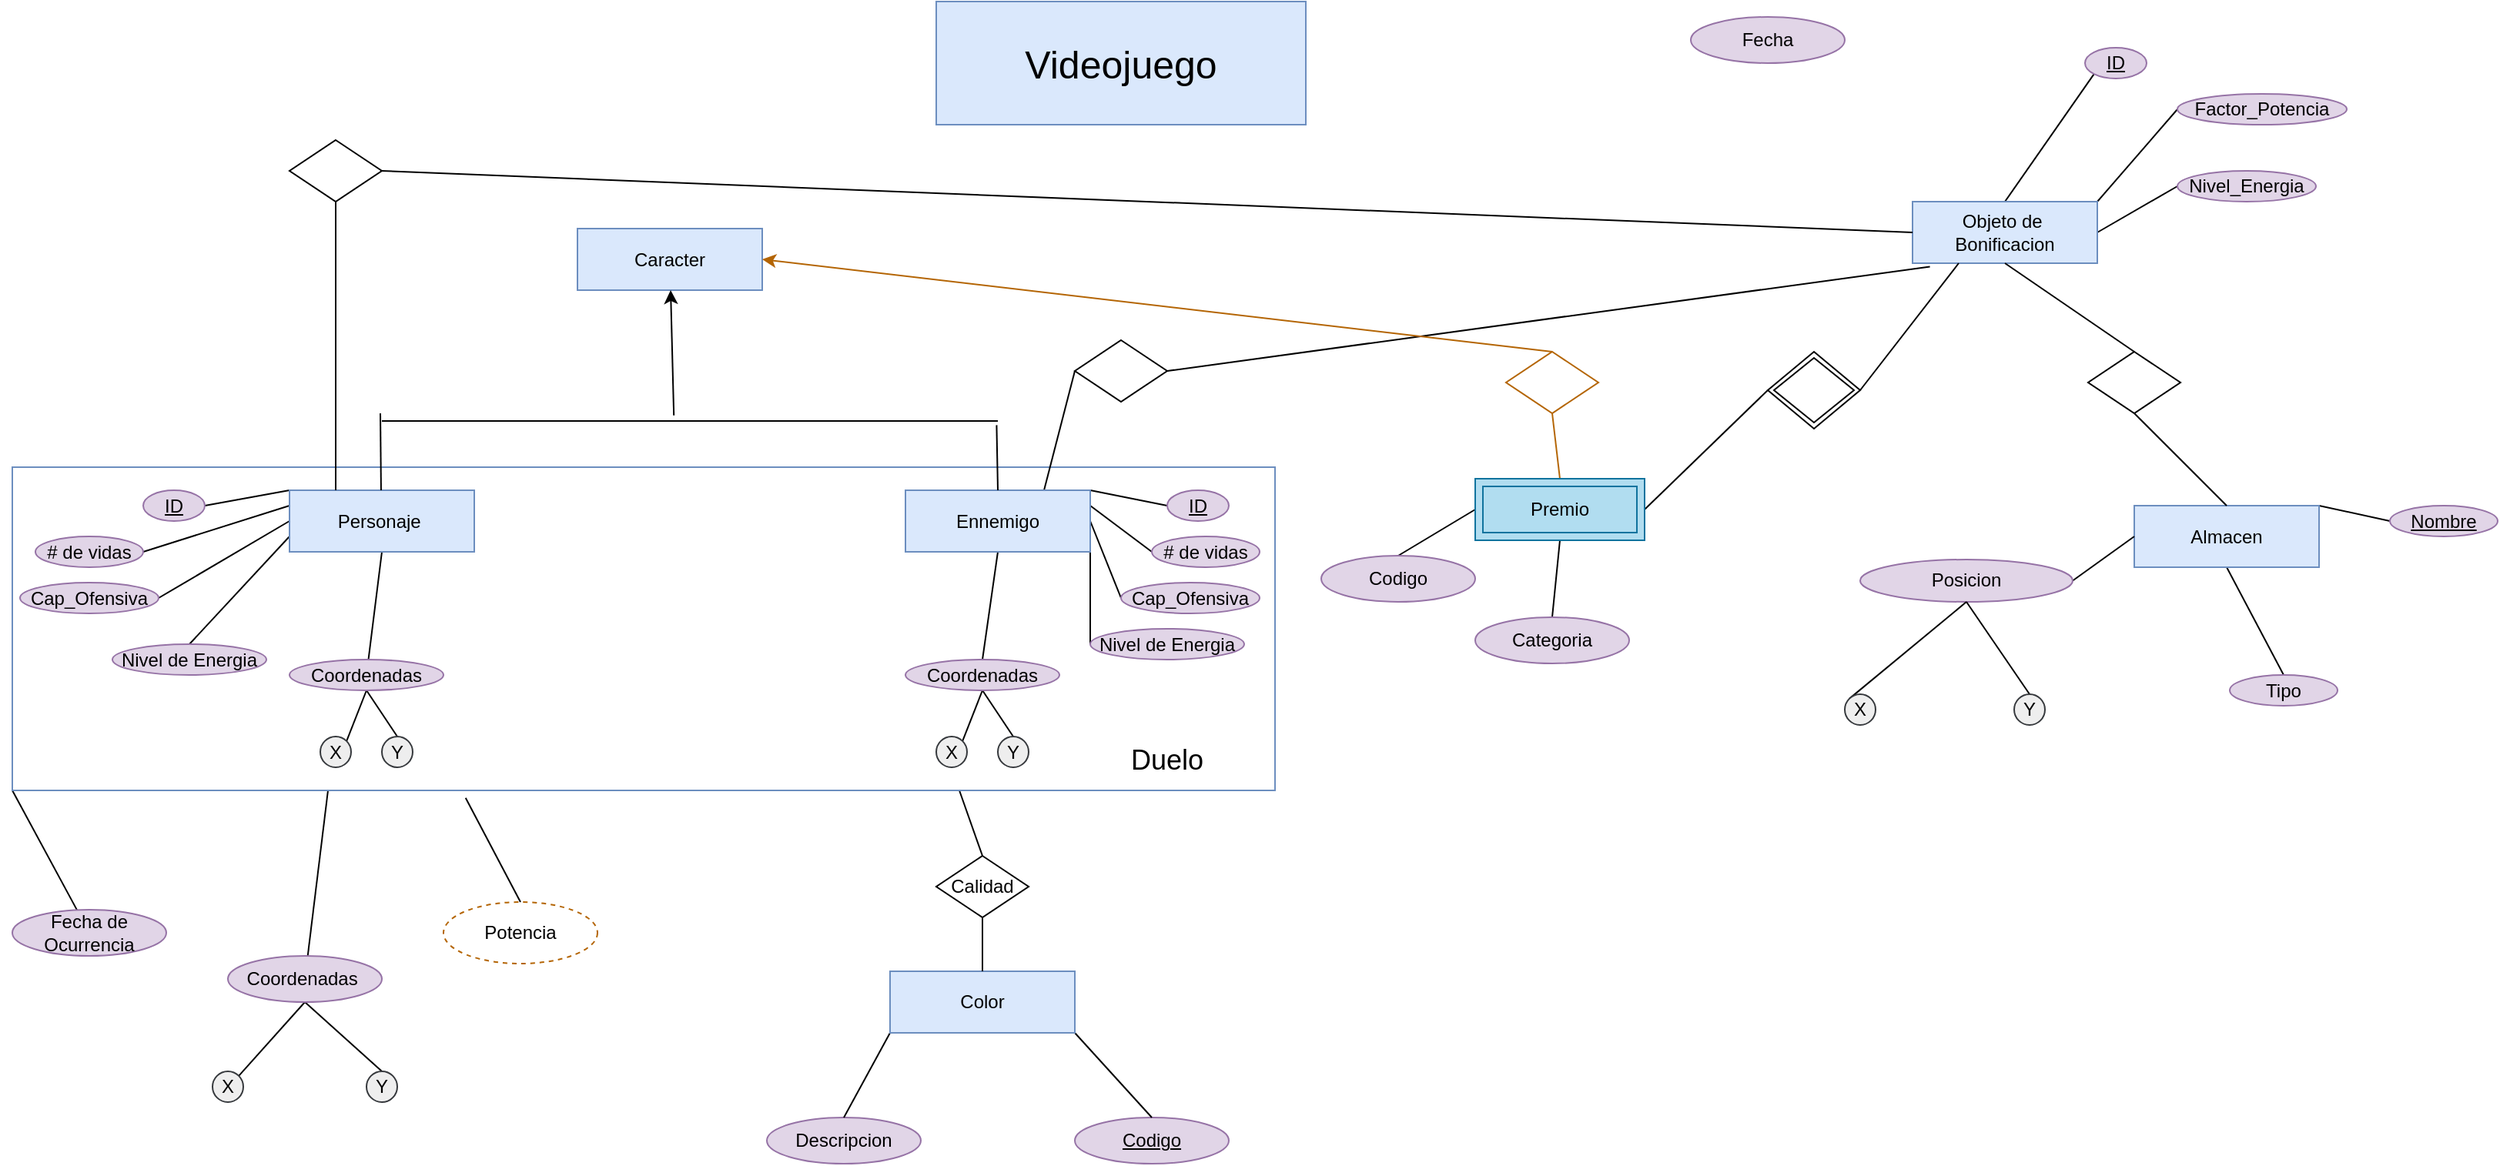 <mxfile version="22.0.4" type="github">
  <diagram name="Página-1" id="cU2PM1eZnQzpYozo2eQO">
    <mxGraphModel dx="1800" dy="700" grid="1" gridSize="10" guides="1" tooltips="1" connect="1" arrows="1" fold="1" page="1" pageScale="1" pageWidth="827" pageHeight="1169" math="0" shadow="0">
      <root>
        <mxCell id="0" />
        <mxCell id="1" parent="0" />
        <mxCell id="WWW5GYvGID_YNc6uDBtJ-123" style="edgeStyle=none;rounded=0;orthogonalLoop=1;jettySize=auto;html=1;exitX=0.25;exitY=1;exitDx=0;exitDy=0;strokeColor=default;endArrow=none;endFill=0;" edge="1" parent="1" source="WWW5GYvGID_YNc6uDBtJ-65" target="WWW5GYvGID_YNc6uDBtJ-73">
          <mxGeometry relative="1" as="geometry" />
        </mxCell>
        <mxCell id="WWW5GYvGID_YNc6uDBtJ-124" style="edgeStyle=none;rounded=0;orthogonalLoop=1;jettySize=auto;html=1;exitX=0;exitY=1;exitDx=0;exitDy=0;endArrow=none;endFill=0;" edge="1" parent="1" source="WWW5GYvGID_YNc6uDBtJ-65" target="WWW5GYvGID_YNc6uDBtJ-74">
          <mxGeometry relative="1" as="geometry" />
        </mxCell>
        <mxCell id="WWW5GYvGID_YNc6uDBtJ-153" style="edgeStyle=none;rounded=0;orthogonalLoop=1;jettySize=auto;html=1;exitX=0.75;exitY=1;exitDx=0;exitDy=0;entryX=0.5;entryY=0;entryDx=0;entryDy=0;endArrow=none;endFill=0;" edge="1" parent="1" source="WWW5GYvGID_YNc6uDBtJ-65" target="WWW5GYvGID_YNc6uDBtJ-126">
          <mxGeometry relative="1" as="geometry" />
        </mxCell>
        <mxCell id="WWW5GYvGID_YNc6uDBtJ-65" value="" style="rounded=0;whiteSpace=wrap;html=1;fillColor=none;strokeColor=#6c8ebf;" vertex="1" parent="1">
          <mxGeometry x="-820" y="332.5" width="820" height="210" as="geometry" />
        </mxCell>
        <mxCell id="WWW5GYvGID_YNc6uDBtJ-1" value="&lt;font style=&quot;font-size: 25px;&quot;&gt;Videojuego&lt;/font&gt;" style="rounded=0;whiteSpace=wrap;html=1;fillColor=#dae8fc;strokeColor=#6c8ebf;" vertex="1" parent="1">
          <mxGeometry x="-220" y="30" width="240" height="80" as="geometry" />
        </mxCell>
        <mxCell id="WWW5GYvGID_YNc6uDBtJ-18" value="Caracter" style="rounded=0;whiteSpace=wrap;html=1;fillColor=#dae8fc;strokeColor=#6c8ebf;" vertex="1" parent="1">
          <mxGeometry x="-453" y="177.5" width="120" height="40" as="geometry" />
        </mxCell>
        <mxCell id="WWW5GYvGID_YNc6uDBtJ-137" style="edgeStyle=none;rounded=0;orthogonalLoop=1;jettySize=auto;html=1;exitX=0.5;exitY=0;exitDx=0;exitDy=0;entryX=0;entryY=1;entryDx=0;entryDy=0;endArrow=none;endFill=0;" edge="1" parent="1" source="WWW5GYvGID_YNc6uDBtJ-20" target="WWW5GYvGID_YNc6uDBtJ-44">
          <mxGeometry relative="1" as="geometry" />
        </mxCell>
        <mxCell id="WWW5GYvGID_YNc6uDBtJ-138" style="edgeStyle=none;rounded=0;orthogonalLoop=1;jettySize=auto;html=1;exitX=1;exitY=0;exitDx=0;exitDy=0;entryX=0;entryY=0.5;entryDx=0;entryDy=0;endArrow=none;endFill=0;" edge="1" parent="1" source="WWW5GYvGID_YNc6uDBtJ-20" target="WWW5GYvGID_YNc6uDBtJ-46">
          <mxGeometry relative="1" as="geometry" />
        </mxCell>
        <mxCell id="WWW5GYvGID_YNc6uDBtJ-139" style="edgeStyle=none;rounded=0;orthogonalLoop=1;jettySize=auto;html=1;exitX=1;exitY=0.5;exitDx=0;exitDy=0;entryX=0;entryY=0.5;entryDx=0;entryDy=0;endArrow=none;endFill=0;" edge="1" parent="1" source="WWW5GYvGID_YNc6uDBtJ-20" target="WWW5GYvGID_YNc6uDBtJ-45">
          <mxGeometry relative="1" as="geometry" />
        </mxCell>
        <mxCell id="WWW5GYvGID_YNc6uDBtJ-20" value="Objeto de&amp;nbsp; Bonificacion" style="rounded=0;whiteSpace=wrap;html=1;fillColor=#dae8fc;strokeColor=#6c8ebf;" vertex="1" parent="1">
          <mxGeometry x="414" y="160" width="120" height="40" as="geometry" />
        </mxCell>
        <mxCell id="WWW5GYvGID_YNc6uDBtJ-114" style="edgeStyle=none;rounded=0;orthogonalLoop=1;jettySize=auto;html=1;exitX=1;exitY=0;exitDx=0;exitDy=0;entryX=0;entryY=0.5;entryDx=0;entryDy=0;endArrow=none;endFill=0;" edge="1" parent="1" source="WWW5GYvGID_YNc6uDBtJ-21" target="WWW5GYvGID_YNc6uDBtJ-34">
          <mxGeometry relative="1" as="geometry" />
        </mxCell>
        <mxCell id="WWW5GYvGID_YNc6uDBtJ-115" style="edgeStyle=none;rounded=0;orthogonalLoop=1;jettySize=auto;html=1;exitX=1;exitY=0.25;exitDx=0;exitDy=0;entryX=0;entryY=0.5;entryDx=0;entryDy=0;endArrow=none;endFill=0;" edge="1" parent="1" source="WWW5GYvGID_YNc6uDBtJ-21" target="WWW5GYvGID_YNc6uDBtJ-36">
          <mxGeometry relative="1" as="geometry" />
        </mxCell>
        <mxCell id="WWW5GYvGID_YNc6uDBtJ-116" style="edgeStyle=none;rounded=0;orthogonalLoop=1;jettySize=auto;html=1;exitX=1;exitY=0.5;exitDx=0;exitDy=0;entryX=0;entryY=0.5;entryDx=0;entryDy=0;endArrow=none;endFill=0;" edge="1" parent="1" source="WWW5GYvGID_YNc6uDBtJ-21" target="WWW5GYvGID_YNc6uDBtJ-37">
          <mxGeometry relative="1" as="geometry" />
        </mxCell>
        <mxCell id="WWW5GYvGID_YNc6uDBtJ-117" style="edgeStyle=none;rounded=0;orthogonalLoop=1;jettySize=auto;html=1;exitX=1;exitY=1;exitDx=0;exitDy=0;entryX=0;entryY=0.5;entryDx=0;entryDy=0;endArrow=none;endFill=0;" edge="1" parent="1" source="WWW5GYvGID_YNc6uDBtJ-21" target="WWW5GYvGID_YNc6uDBtJ-35">
          <mxGeometry relative="1" as="geometry" />
        </mxCell>
        <mxCell id="WWW5GYvGID_YNc6uDBtJ-118" style="edgeStyle=none;rounded=0;orthogonalLoop=1;jettySize=auto;html=1;exitX=0.5;exitY=1;exitDx=0;exitDy=0;entryX=0.5;entryY=0;entryDx=0;entryDy=0;endArrow=none;endFill=0;" edge="1" parent="1" source="WWW5GYvGID_YNc6uDBtJ-21" target="WWW5GYvGID_YNc6uDBtJ-38">
          <mxGeometry relative="1" as="geometry" />
        </mxCell>
        <mxCell id="WWW5GYvGID_YNc6uDBtJ-135" style="edgeStyle=none;rounded=0;orthogonalLoop=1;jettySize=auto;html=1;exitX=0.75;exitY=0;exitDx=0;exitDy=0;entryX=0;entryY=0.5;entryDx=0;entryDy=0;endArrow=none;endFill=0;" edge="1" parent="1" source="WWW5GYvGID_YNc6uDBtJ-21" target="WWW5GYvGID_YNc6uDBtJ-134">
          <mxGeometry relative="1" as="geometry" />
        </mxCell>
        <mxCell id="WWW5GYvGID_YNc6uDBtJ-21" value="Ennemigo" style="rounded=0;whiteSpace=wrap;html=1;fillColor=#dae8fc;strokeColor=#6c8ebf;" vertex="1" parent="1">
          <mxGeometry x="-240" y="347.5" width="120" height="40" as="geometry" />
        </mxCell>
        <mxCell id="WWW5GYvGID_YNc6uDBtJ-101" style="edgeStyle=none;rounded=0;orthogonalLoop=1;jettySize=auto;html=1;exitX=0;exitY=0;exitDx=0;exitDy=0;entryX=1;entryY=0.5;entryDx=0;entryDy=0;endArrow=none;endFill=0;" edge="1" parent="1" source="WWW5GYvGID_YNc6uDBtJ-22" target="WWW5GYvGID_YNc6uDBtJ-29">
          <mxGeometry relative="1" as="geometry" />
        </mxCell>
        <mxCell id="WWW5GYvGID_YNc6uDBtJ-102" style="edgeStyle=none;rounded=0;orthogonalLoop=1;jettySize=auto;html=1;exitX=0;exitY=0.25;exitDx=0;exitDy=0;entryX=1;entryY=0.5;entryDx=0;entryDy=0;endArrow=none;endFill=0;" edge="1" parent="1" source="WWW5GYvGID_YNc6uDBtJ-22" target="WWW5GYvGID_YNc6uDBtJ-31">
          <mxGeometry relative="1" as="geometry" />
        </mxCell>
        <mxCell id="WWW5GYvGID_YNc6uDBtJ-103" style="edgeStyle=none;rounded=0;orthogonalLoop=1;jettySize=auto;html=1;exitX=0;exitY=0.5;exitDx=0;exitDy=0;entryX=1;entryY=0.5;entryDx=0;entryDy=0;endArrow=none;endFill=0;" edge="1" parent="1" source="WWW5GYvGID_YNc6uDBtJ-22" target="WWW5GYvGID_YNc6uDBtJ-32">
          <mxGeometry relative="1" as="geometry" />
        </mxCell>
        <mxCell id="WWW5GYvGID_YNc6uDBtJ-104" style="edgeStyle=none;rounded=0;orthogonalLoop=1;jettySize=auto;html=1;exitX=0;exitY=0.75;exitDx=0;exitDy=0;entryX=0.5;entryY=0;entryDx=0;entryDy=0;endArrow=none;endFill=0;" edge="1" parent="1" source="WWW5GYvGID_YNc6uDBtJ-22" target="WWW5GYvGID_YNc6uDBtJ-30">
          <mxGeometry relative="1" as="geometry" />
        </mxCell>
        <mxCell id="WWW5GYvGID_YNc6uDBtJ-105" style="edgeStyle=none;rounded=0;orthogonalLoop=1;jettySize=auto;html=1;exitX=0.5;exitY=1;exitDx=0;exitDy=0;endArrow=none;endFill=0;" edge="1" parent="1" source="WWW5GYvGID_YNc6uDBtJ-22" target="WWW5GYvGID_YNc6uDBtJ-33">
          <mxGeometry relative="1" as="geometry" />
        </mxCell>
        <mxCell id="WWW5GYvGID_YNc6uDBtJ-22" value="Personaje&amp;nbsp;" style="rounded=0;whiteSpace=wrap;html=1;fillColor=#dae8fc;strokeColor=#6c8ebf;" vertex="1" parent="1">
          <mxGeometry x="-640" y="347.5" width="120" height="40" as="geometry" />
        </mxCell>
        <mxCell id="WWW5GYvGID_YNc6uDBtJ-29" value="&lt;u&gt;ID&lt;/u&gt;" style="ellipse;whiteSpace=wrap;html=1;fillColor=#e1d5e7;strokeColor=#9673a6;" vertex="1" parent="1">
          <mxGeometry x="-735" y="347.5" width="40" height="20" as="geometry" />
        </mxCell>
        <mxCell id="WWW5GYvGID_YNc6uDBtJ-30" value="Nivel de Energia" style="ellipse;whiteSpace=wrap;html=1;fillColor=#e1d5e7;strokeColor=#9673a6;" vertex="1" parent="1">
          <mxGeometry x="-755" y="447.5" width="100" height="20" as="geometry" />
        </mxCell>
        <mxCell id="WWW5GYvGID_YNc6uDBtJ-31" value="# de vidas" style="ellipse;whiteSpace=wrap;html=1;fillColor=#e1d5e7;strokeColor=#9673a6;" vertex="1" parent="1">
          <mxGeometry x="-805" y="377.5" width="70" height="20" as="geometry" />
        </mxCell>
        <mxCell id="WWW5GYvGID_YNc6uDBtJ-32" value="Cap_Ofensiva" style="ellipse;whiteSpace=wrap;html=1;fillColor=#e1d5e7;strokeColor=#9673a6;" vertex="1" parent="1">
          <mxGeometry x="-815" y="407.5" width="90" height="20" as="geometry" />
        </mxCell>
        <mxCell id="WWW5GYvGID_YNc6uDBtJ-109" style="edgeStyle=none;rounded=0;orthogonalLoop=1;jettySize=auto;html=1;exitX=0.5;exitY=1;exitDx=0;exitDy=0;entryX=1;entryY=0;entryDx=0;entryDy=0;endArrow=none;endFill=0;" edge="1" parent="1" source="WWW5GYvGID_YNc6uDBtJ-33" target="WWW5GYvGID_YNc6uDBtJ-39">
          <mxGeometry relative="1" as="geometry" />
        </mxCell>
        <mxCell id="WWW5GYvGID_YNc6uDBtJ-110" style="edgeStyle=none;rounded=0;orthogonalLoop=1;jettySize=auto;html=1;exitX=0.5;exitY=1;exitDx=0;exitDy=0;entryX=0.5;entryY=0;entryDx=0;entryDy=0;endArrow=none;endFill=0;" edge="1" parent="1" source="WWW5GYvGID_YNc6uDBtJ-33" target="WWW5GYvGID_YNc6uDBtJ-40">
          <mxGeometry relative="1" as="geometry" />
        </mxCell>
        <mxCell id="WWW5GYvGID_YNc6uDBtJ-33" value="Coordenadas" style="ellipse;whiteSpace=wrap;html=1;fillColor=#e1d5e7;strokeColor=#9673a6;" vertex="1" parent="1">
          <mxGeometry x="-640" y="457.5" width="100" height="20" as="geometry" />
        </mxCell>
        <mxCell id="WWW5GYvGID_YNc6uDBtJ-34" value="&lt;u&gt;ID&lt;/u&gt;" style="ellipse;whiteSpace=wrap;html=1;fillColor=#e1d5e7;strokeColor=#9673a6;" vertex="1" parent="1">
          <mxGeometry x="-70" y="347.5" width="40" height="20" as="geometry" />
        </mxCell>
        <mxCell id="WWW5GYvGID_YNc6uDBtJ-35" value="Nivel de Energia" style="ellipse;whiteSpace=wrap;html=1;fillColor=#e1d5e7;strokeColor=#9673a6;" vertex="1" parent="1">
          <mxGeometry x="-120" y="437.5" width="100" height="20" as="geometry" />
        </mxCell>
        <mxCell id="WWW5GYvGID_YNc6uDBtJ-36" value="# de vidas" style="ellipse;whiteSpace=wrap;html=1;fillColor=#e1d5e7;strokeColor=#9673a6;" vertex="1" parent="1">
          <mxGeometry x="-80" y="377.5" width="70" height="20" as="geometry" />
        </mxCell>
        <mxCell id="WWW5GYvGID_YNc6uDBtJ-37" value="Cap_Ofensiva" style="ellipse;whiteSpace=wrap;html=1;fillColor=#e1d5e7;strokeColor=#9673a6;" vertex="1" parent="1">
          <mxGeometry x="-100" y="407.5" width="90" height="20" as="geometry" />
        </mxCell>
        <mxCell id="WWW5GYvGID_YNc6uDBtJ-111" style="edgeStyle=none;rounded=0;orthogonalLoop=1;jettySize=auto;html=1;exitX=0.5;exitY=1;exitDx=0;exitDy=0;entryX=1;entryY=0;entryDx=0;entryDy=0;endArrow=none;endFill=0;" edge="1" parent="1" source="WWW5GYvGID_YNc6uDBtJ-38" target="WWW5GYvGID_YNc6uDBtJ-41">
          <mxGeometry relative="1" as="geometry" />
        </mxCell>
        <mxCell id="WWW5GYvGID_YNc6uDBtJ-112" style="edgeStyle=none;rounded=0;orthogonalLoop=1;jettySize=auto;html=1;exitX=0.5;exitY=1;exitDx=0;exitDy=0;entryX=0.5;entryY=0;entryDx=0;entryDy=0;endArrow=none;endFill=0;" edge="1" parent="1" source="WWW5GYvGID_YNc6uDBtJ-38" target="WWW5GYvGID_YNc6uDBtJ-42">
          <mxGeometry relative="1" as="geometry" />
        </mxCell>
        <mxCell id="WWW5GYvGID_YNc6uDBtJ-38" value="Coordenadas" style="ellipse;whiteSpace=wrap;html=1;fillColor=#e1d5e7;strokeColor=#9673a6;" vertex="1" parent="1">
          <mxGeometry x="-240" y="457.5" width="100" height="20" as="geometry" />
        </mxCell>
        <mxCell id="WWW5GYvGID_YNc6uDBtJ-39" value="X" style="ellipse;whiteSpace=wrap;html=1;fillColor=#eeeeee;strokeColor=#36393d;" vertex="1" parent="1">
          <mxGeometry x="-620" y="507.5" width="20" height="20" as="geometry" />
        </mxCell>
        <mxCell id="WWW5GYvGID_YNc6uDBtJ-40" value="Y" style="ellipse;whiteSpace=wrap;html=1;fillColor=#eeeeee;strokeColor=#36393d;" vertex="1" parent="1">
          <mxGeometry x="-580" y="507.5" width="20" height="20" as="geometry" />
        </mxCell>
        <mxCell id="WWW5GYvGID_YNc6uDBtJ-41" value="X" style="ellipse;whiteSpace=wrap;html=1;fillColor=#eeeeee;strokeColor=#36393d;" vertex="1" parent="1">
          <mxGeometry x="-220" y="507.5" width="20" height="20" as="geometry" />
        </mxCell>
        <mxCell id="WWW5GYvGID_YNc6uDBtJ-42" value="Y" style="ellipse;whiteSpace=wrap;html=1;fillColor=#eeeeee;strokeColor=#36393d;" vertex="1" parent="1">
          <mxGeometry x="-180" y="507.5" width="20" height="20" as="geometry" />
        </mxCell>
        <mxCell id="WWW5GYvGID_YNc6uDBtJ-44" value="&lt;u&gt;ID&lt;/u&gt;" style="ellipse;whiteSpace=wrap;html=1;fillColor=#e1d5e7;strokeColor=#9673a6;" vertex="1" parent="1">
          <mxGeometry x="526" y="60" width="40" height="20" as="geometry" />
        </mxCell>
        <mxCell id="WWW5GYvGID_YNc6uDBtJ-45" value="Nivel_Energia" style="ellipse;whiteSpace=wrap;html=1;fillColor=#e1d5e7;strokeColor=#9673a6;" vertex="1" parent="1">
          <mxGeometry x="586" y="140" width="90" height="20" as="geometry" />
        </mxCell>
        <mxCell id="WWW5GYvGID_YNc6uDBtJ-46" value="Factor_Potencia" style="ellipse;whiteSpace=wrap;html=1;fillColor=#e1d5e7;strokeColor=#9673a6;" vertex="1" parent="1">
          <mxGeometry x="586" y="90" width="110" height="20" as="geometry" />
        </mxCell>
        <mxCell id="WWW5GYvGID_YNc6uDBtJ-146" style="edgeStyle=none;rounded=0;orthogonalLoop=1;jettySize=auto;html=1;exitX=1;exitY=0;exitDx=0;exitDy=0;entryX=0;entryY=0.5;entryDx=0;entryDy=0;endArrow=none;endFill=0;" edge="1" parent="1" source="WWW5GYvGID_YNc6uDBtJ-48" target="WWW5GYvGID_YNc6uDBtJ-49">
          <mxGeometry relative="1" as="geometry" />
        </mxCell>
        <mxCell id="WWW5GYvGID_YNc6uDBtJ-147" style="edgeStyle=none;rounded=0;orthogonalLoop=1;jettySize=auto;html=1;exitX=0.5;exitY=1;exitDx=0;exitDy=0;entryX=0.5;entryY=0;entryDx=0;entryDy=0;endArrow=none;endFill=0;" edge="1" parent="1" source="WWW5GYvGID_YNc6uDBtJ-48" target="WWW5GYvGID_YNc6uDBtJ-52">
          <mxGeometry relative="1" as="geometry" />
        </mxCell>
        <mxCell id="WWW5GYvGID_YNc6uDBtJ-48" value="Almacen" style="rounded=0;whiteSpace=wrap;html=1;fillColor=#dae8fc;strokeColor=#6c8ebf;" vertex="1" parent="1">
          <mxGeometry x="558" y="357.5" width="120" height="40" as="geometry" />
        </mxCell>
        <mxCell id="WWW5GYvGID_YNc6uDBtJ-49" value="&lt;u&gt;Nombre&lt;/u&gt;" style="ellipse;whiteSpace=wrap;html=1;fillColor=#e1d5e7;strokeColor=#9673a6;" vertex="1" parent="1">
          <mxGeometry x="724" y="357.5" width="70" height="20" as="geometry" />
        </mxCell>
        <mxCell id="WWW5GYvGID_YNc6uDBtJ-149" style="edgeStyle=none;rounded=0;orthogonalLoop=1;jettySize=auto;html=1;exitX=1;exitY=0.5;exitDx=0;exitDy=0;entryX=0;entryY=0.5;entryDx=0;entryDy=0;endArrow=none;endFill=0;" edge="1" parent="1" source="WWW5GYvGID_YNc6uDBtJ-50" target="WWW5GYvGID_YNc6uDBtJ-48">
          <mxGeometry relative="1" as="geometry" />
        </mxCell>
        <mxCell id="WWW5GYvGID_YNc6uDBtJ-50" value="Posicion" style="ellipse;whiteSpace=wrap;html=1;fillColor=#e1d5e7;strokeColor=#9673a6;" vertex="1" parent="1">
          <mxGeometry x="380" y="392.5" width="138" height="27.5" as="geometry" />
        </mxCell>
        <mxCell id="WWW5GYvGID_YNc6uDBtJ-52" value="Tipo" style="ellipse;whiteSpace=wrap;html=1;fillColor=#e1d5e7;strokeColor=#9673a6;" vertex="1" parent="1">
          <mxGeometry x="620" y="467.5" width="70" height="20" as="geometry" />
        </mxCell>
        <mxCell id="WWW5GYvGID_YNc6uDBtJ-150" style="edgeStyle=none;rounded=0;orthogonalLoop=1;jettySize=auto;html=1;exitX=0;exitY=0;exitDx=0;exitDy=0;entryX=0.5;entryY=1;entryDx=0;entryDy=0;endArrow=none;endFill=0;" edge="1" parent="1" source="WWW5GYvGID_YNc6uDBtJ-53" target="WWW5GYvGID_YNc6uDBtJ-50">
          <mxGeometry relative="1" as="geometry" />
        </mxCell>
        <mxCell id="WWW5GYvGID_YNc6uDBtJ-53" value="X" style="ellipse;whiteSpace=wrap;html=1;fillColor=#eeeeee;strokeColor=#36393d;" vertex="1" parent="1">
          <mxGeometry x="370" y="480" width="20" height="20" as="geometry" />
        </mxCell>
        <mxCell id="WWW5GYvGID_YNc6uDBtJ-152" style="edgeStyle=none;rounded=0;orthogonalLoop=1;jettySize=auto;html=1;exitX=0.5;exitY=0;exitDx=0;exitDy=0;entryX=0.5;entryY=1;entryDx=0;entryDy=0;endArrow=none;endFill=0;" edge="1" parent="1" source="WWW5GYvGID_YNc6uDBtJ-54" target="WWW5GYvGID_YNc6uDBtJ-50">
          <mxGeometry relative="1" as="geometry" />
        </mxCell>
        <mxCell id="WWW5GYvGID_YNc6uDBtJ-54" value="Y" style="ellipse;whiteSpace=wrap;html=1;fillColor=#eeeeee;strokeColor=#36393d;" vertex="1" parent="1">
          <mxGeometry x="480" y="480" width="20" height="20" as="geometry" />
        </mxCell>
        <mxCell id="WWW5GYvGID_YNc6uDBtJ-66" style="edgeStyle=none;rounded=0;orthogonalLoop=1;jettySize=auto;html=1;exitX=0;exitY=0.5;exitDx=0;exitDy=0;" edge="1" parent="1" source="WWW5GYvGID_YNc6uDBtJ-65" target="WWW5GYvGID_YNc6uDBtJ-65">
          <mxGeometry relative="1" as="geometry" />
        </mxCell>
        <mxCell id="WWW5GYvGID_YNc6uDBtJ-68" value="&lt;font style=&quot;font-size: 18px;&quot;&gt;Duelo&lt;/font&gt;" style="text;strokeColor=none;align=center;fillColor=none;html=1;verticalAlign=middle;whiteSpace=wrap;rounded=0;" vertex="1" parent="1">
          <mxGeometry x="-100" y="507.5" width="60" height="30" as="geometry" />
        </mxCell>
        <mxCell id="WWW5GYvGID_YNc6uDBtJ-69" value="Color" style="rounded=0;whiteSpace=wrap;html=1;fillColor=#dae8fc;strokeColor=#6c8ebf;" vertex="1" parent="1">
          <mxGeometry x="-250" y="660" width="120" height="40" as="geometry" />
        </mxCell>
        <mxCell id="WWW5GYvGID_YNc6uDBtJ-70" value="&lt;u&gt;Codigo&lt;/u&gt;" style="ellipse;whiteSpace=wrap;html=1;fillColor=#e1d5e7;strokeColor=#9673a6;" vertex="1" parent="1">
          <mxGeometry x="-130" y="755" width="100" height="30" as="geometry" />
        </mxCell>
        <mxCell id="WWW5GYvGID_YNc6uDBtJ-71" value="Descripcion" style="ellipse;whiteSpace=wrap;html=1;fillColor=#e1d5e7;strokeColor=#9673a6;" vertex="1" parent="1">
          <mxGeometry x="-330" y="755" width="100" height="30" as="geometry" />
        </mxCell>
        <mxCell id="WWW5GYvGID_YNc6uDBtJ-121" style="edgeStyle=none;rounded=0;orthogonalLoop=1;jettySize=auto;html=1;exitX=0.5;exitY=1;exitDx=0;exitDy=0;entryX=1;entryY=0;entryDx=0;entryDy=0;endArrow=none;endFill=0;" edge="1" parent="1" source="WWW5GYvGID_YNc6uDBtJ-73" target="WWW5GYvGID_YNc6uDBtJ-75">
          <mxGeometry relative="1" as="geometry" />
        </mxCell>
        <mxCell id="WWW5GYvGID_YNc6uDBtJ-122" style="edgeStyle=none;rounded=0;orthogonalLoop=1;jettySize=auto;html=1;exitX=0.5;exitY=1;exitDx=0;exitDy=0;entryX=0.5;entryY=0;entryDx=0;entryDy=0;endArrow=none;endFill=0;" edge="1" parent="1" source="WWW5GYvGID_YNc6uDBtJ-73" target="WWW5GYvGID_YNc6uDBtJ-76">
          <mxGeometry relative="1" as="geometry" />
        </mxCell>
        <mxCell id="WWW5GYvGID_YNc6uDBtJ-73" value="Coordenadas&amp;nbsp;" style="ellipse;whiteSpace=wrap;html=1;fillColor=#e1d5e7;strokeColor=#9673a6;" vertex="1" parent="1">
          <mxGeometry x="-680" y="650" width="100" height="30" as="geometry" />
        </mxCell>
        <mxCell id="WWW5GYvGID_YNc6uDBtJ-74" value="Fecha de Ocurrencia" style="ellipse;whiteSpace=wrap;html=1;fillColor=#e1d5e7;strokeColor=#9673a6;" vertex="1" parent="1">
          <mxGeometry x="-820" y="620" width="100" height="30" as="geometry" />
        </mxCell>
        <mxCell id="WWW5GYvGID_YNc6uDBtJ-75" value="X" style="ellipse;whiteSpace=wrap;html=1;fillColor=#eeeeee;strokeColor=#36393d;" vertex="1" parent="1">
          <mxGeometry x="-690" y="725" width="20" height="20" as="geometry" />
        </mxCell>
        <mxCell id="WWW5GYvGID_YNc6uDBtJ-76" value="Y" style="ellipse;whiteSpace=wrap;html=1;fillColor=#eeeeee;strokeColor=#36393d;" vertex="1" parent="1">
          <mxGeometry x="-590" y="725" width="20" height="20" as="geometry" />
        </mxCell>
        <mxCell id="WWW5GYvGID_YNc6uDBtJ-77" value="Potencia" style="ellipse;whiteSpace=wrap;html=1;align=center;dashed=1;fillColor=none;strokeColor=#b46504;" vertex="1" parent="1">
          <mxGeometry x="-540" y="615" width="100" height="40" as="geometry" />
        </mxCell>
        <mxCell id="WWW5GYvGID_YNc6uDBtJ-155" style="edgeStyle=none;rounded=0;orthogonalLoop=1;jettySize=auto;html=1;exitX=0;exitY=1;exitDx=0;exitDy=0;entryX=0.5;entryY=0;entryDx=0;entryDy=0;endArrow=none;endFill=0;" edge="1" parent="1" source="WWW5GYvGID_YNc6uDBtJ-78" target="WWW5GYvGID_YNc6uDBtJ-71">
          <mxGeometry relative="1" as="geometry" />
        </mxCell>
        <mxCell id="WWW5GYvGID_YNc6uDBtJ-156" style="edgeStyle=none;rounded=0;orthogonalLoop=1;jettySize=auto;html=1;exitX=1;exitY=1;exitDx=0;exitDy=0;entryX=0.5;entryY=0;entryDx=0;entryDy=0;endArrow=none;endFill=0;" edge="1" parent="1" source="WWW5GYvGID_YNc6uDBtJ-78" target="WWW5GYvGID_YNc6uDBtJ-70">
          <mxGeometry relative="1" as="geometry" />
        </mxCell>
        <mxCell id="WWW5GYvGID_YNc6uDBtJ-78" value="Color" style="rounded=0;whiteSpace=wrap;html=1;fillColor=#dae8fc;strokeColor=#6c8ebf;" vertex="1" parent="1">
          <mxGeometry x="-250" y="660" width="120" height="40" as="geometry" />
        </mxCell>
        <mxCell id="WWW5GYvGID_YNc6uDBtJ-161" style="edgeStyle=none;rounded=0;orthogonalLoop=1;jettySize=auto;html=1;exitX=0.5;exitY=0;exitDx=0;exitDy=0;entryX=0;entryY=0.5;entryDx=0;entryDy=0;endArrow=none;endFill=0;" edge="1" parent="1" source="WWW5GYvGID_YNc6uDBtJ-80" target="WWW5GYvGID_YNc6uDBtJ-81">
          <mxGeometry relative="1" as="geometry" />
        </mxCell>
        <mxCell id="WWW5GYvGID_YNc6uDBtJ-80" value="Codigo" style="ellipse;whiteSpace=wrap;html=1;fillColor=#e1d5e7;strokeColor=#9673a6;" vertex="1" parent="1">
          <mxGeometry x="30" y="390" width="100" height="30" as="geometry" />
        </mxCell>
        <mxCell id="WWW5GYvGID_YNc6uDBtJ-159" style="edgeStyle=none;rounded=0;orthogonalLoop=1;jettySize=auto;html=1;exitX=0.5;exitY=0;exitDx=0;exitDy=0;entryX=0.5;entryY=1;entryDx=0;entryDy=0;endArrow=none;endFill=0;fillColor=#fad7ac;strokeColor=#b46504;" edge="1" parent="1" source="WWW5GYvGID_YNc6uDBtJ-81" target="WWW5GYvGID_YNc6uDBtJ-158">
          <mxGeometry relative="1" as="geometry" />
        </mxCell>
        <mxCell id="WWW5GYvGID_YNc6uDBtJ-162" style="edgeStyle=none;rounded=0;orthogonalLoop=1;jettySize=auto;html=1;exitX=0.5;exitY=1;exitDx=0;exitDy=0;entryX=0.5;entryY=0;entryDx=0;entryDy=0;endArrow=none;endFill=0;" edge="1" parent="1" source="WWW5GYvGID_YNc6uDBtJ-81" target="WWW5GYvGID_YNc6uDBtJ-85">
          <mxGeometry relative="1" as="geometry" />
        </mxCell>
        <mxCell id="WWW5GYvGID_YNc6uDBtJ-163" style="edgeStyle=none;rounded=0;orthogonalLoop=1;jettySize=auto;html=1;exitX=1;exitY=0.5;exitDx=0;exitDy=0;entryX=0;entryY=0.5;entryDx=0;entryDy=0;endArrow=none;endFill=0;" edge="1" parent="1" source="WWW5GYvGID_YNc6uDBtJ-81" target="WWW5GYvGID_YNc6uDBtJ-84">
          <mxGeometry relative="1" as="geometry" />
        </mxCell>
        <mxCell id="WWW5GYvGID_YNc6uDBtJ-81" value="Premio" style="shape=ext;margin=3;double=1;whiteSpace=wrap;html=1;align=center;fillColor=#b1ddf0;strokeColor=#10739e;" vertex="1" parent="1">
          <mxGeometry x="130" y="340" width="110" height="40" as="geometry" />
        </mxCell>
        <mxCell id="WWW5GYvGID_YNc6uDBtJ-164" style="edgeStyle=none;rounded=0;orthogonalLoop=1;jettySize=auto;html=1;exitX=1;exitY=0.5;exitDx=0;exitDy=0;entryX=0.25;entryY=1;entryDx=0;entryDy=0;endArrow=none;endFill=0;" edge="1" parent="1" source="WWW5GYvGID_YNc6uDBtJ-84" target="WWW5GYvGID_YNc6uDBtJ-20">
          <mxGeometry relative="1" as="geometry" />
        </mxCell>
        <mxCell id="WWW5GYvGID_YNc6uDBtJ-84" value="" style="shape=rhombus;double=1;perimeter=rhombusPerimeter;whiteSpace=wrap;html=1;align=center;fillColor=none;" vertex="1" parent="1">
          <mxGeometry x="320" y="257.5" width="60" height="50" as="geometry" />
        </mxCell>
        <mxCell id="WWW5GYvGID_YNc6uDBtJ-85" value="Categoria" style="ellipse;whiteSpace=wrap;html=1;fillColor=#e1d5e7;strokeColor=#9673a6;" vertex="1" parent="1">
          <mxGeometry x="130" y="430" width="100" height="30" as="geometry" />
        </mxCell>
        <mxCell id="WWW5GYvGID_YNc6uDBtJ-86" value="Fecha" style="ellipse;whiteSpace=wrap;html=1;fillColor=#e1d5e7;strokeColor=#9673a6;" vertex="1" parent="1">
          <mxGeometry x="270" y="40" width="100" height="30" as="geometry" />
        </mxCell>
        <mxCell id="WWW5GYvGID_YNc6uDBtJ-94" value="" style="line;strokeWidth=1;rotatable=0;dashed=0;labelPosition=right;align=left;verticalAlign=middle;spacingTop=0;spacingLeft=6;points=[];portConstraint=eastwest;" vertex="1" parent="1">
          <mxGeometry x="-580" y="297.5" width="400" height="10" as="geometry" />
        </mxCell>
        <mxCell id="WWW5GYvGID_YNc6uDBtJ-95" value="" style="line;strokeWidth=1;rotatable=0;dashed=0;labelPosition=right;align=left;verticalAlign=middle;spacingTop=0;spacingLeft=6;points=[];portConstraint=eastwest;" vertex="1" parent="1">
          <mxGeometry x="-180" y="297.5" height="50" as="geometry" />
        </mxCell>
        <mxCell id="WWW5GYvGID_YNc6uDBtJ-97" value="" style="endArrow=none;html=1;rounded=0;entryX=0.5;entryY=0;entryDx=0;entryDy=0;exitX=0.998;exitY=0.768;exitDx=0;exitDy=0;exitPerimeter=0;" edge="1" parent="1" source="WWW5GYvGID_YNc6uDBtJ-94" target="WWW5GYvGID_YNc6uDBtJ-21">
          <mxGeometry width="50" height="50" relative="1" as="geometry">
            <mxPoint x="-200" y="297.5" as="sourcePoint" />
            <mxPoint x="-140" y="277.5" as="targetPoint" />
          </mxGeometry>
        </mxCell>
        <mxCell id="WWW5GYvGID_YNc6uDBtJ-98" value="" style="endArrow=none;html=1;rounded=0;entryX=0.5;entryY=0;entryDx=0;entryDy=0;" edge="1" parent="1">
          <mxGeometry width="50" height="50" relative="1" as="geometry">
            <mxPoint x="-581" y="297.5" as="sourcePoint" />
            <mxPoint x="-580.53" y="347.5" as="targetPoint" />
          </mxGeometry>
        </mxCell>
        <mxCell id="WWW5GYvGID_YNc6uDBtJ-99" value="" style="endArrow=classic;html=1;rounded=0;exitX=0.474;exitY=0.137;exitDx=0;exitDy=0;exitPerimeter=0;" edge="1" parent="1" source="WWW5GYvGID_YNc6uDBtJ-94" target="WWW5GYvGID_YNc6uDBtJ-18">
          <mxGeometry width="50" height="50" relative="1" as="geometry">
            <mxPoint x="-400" y="297.5" as="sourcePoint" />
            <mxPoint x="-400" y="237.5" as="targetPoint" />
          </mxGeometry>
        </mxCell>
        <mxCell id="WWW5GYvGID_YNc6uDBtJ-154" style="edgeStyle=none;rounded=0;orthogonalLoop=1;jettySize=auto;html=1;exitX=0.5;exitY=1;exitDx=0;exitDy=0;entryX=0.5;entryY=0;entryDx=0;entryDy=0;endArrow=none;endFill=0;" edge="1" parent="1" source="WWW5GYvGID_YNc6uDBtJ-126" target="WWW5GYvGID_YNc6uDBtJ-78">
          <mxGeometry relative="1" as="geometry" />
        </mxCell>
        <mxCell id="WWW5GYvGID_YNc6uDBtJ-126" value="Calidad" style="shape=rhombus;perimeter=rhombusPerimeter;whiteSpace=wrap;html=1;align=center;" vertex="1" parent="1">
          <mxGeometry x="-220" y="585" width="60" height="40" as="geometry" />
        </mxCell>
        <mxCell id="WWW5GYvGID_YNc6uDBtJ-131" style="edgeStyle=none;rounded=0;orthogonalLoop=1;jettySize=auto;html=1;exitX=0.5;exitY=1;exitDx=0;exitDy=0;entryX=0.25;entryY=0;entryDx=0;entryDy=0;endArrow=none;endFill=0;" edge="1" parent="1" source="WWW5GYvGID_YNc6uDBtJ-130" target="WWW5GYvGID_YNc6uDBtJ-22">
          <mxGeometry relative="1" as="geometry" />
        </mxCell>
        <mxCell id="WWW5GYvGID_YNc6uDBtJ-133" style="edgeStyle=none;rounded=0;orthogonalLoop=1;jettySize=auto;html=1;exitX=1;exitY=0.5;exitDx=0;exitDy=0;entryX=0;entryY=0.5;entryDx=0;entryDy=0;endArrow=none;endFill=0;" edge="1" parent="1" source="WWW5GYvGID_YNc6uDBtJ-130" target="WWW5GYvGID_YNc6uDBtJ-20">
          <mxGeometry relative="1" as="geometry" />
        </mxCell>
        <mxCell id="WWW5GYvGID_YNc6uDBtJ-130" value="" style="shape=rhombus;perimeter=rhombusPerimeter;whiteSpace=wrap;html=1;align=center;" vertex="1" parent="1">
          <mxGeometry x="-640" y="120" width="60" height="40" as="geometry" />
        </mxCell>
        <mxCell id="WWW5GYvGID_YNc6uDBtJ-134" value="" style="shape=rhombus;perimeter=rhombusPerimeter;whiteSpace=wrap;html=1;align=center;" vertex="1" parent="1">
          <mxGeometry x="-130" y="250" width="60" height="40" as="geometry" />
        </mxCell>
        <mxCell id="WWW5GYvGID_YNc6uDBtJ-136" style="edgeStyle=none;rounded=0;orthogonalLoop=1;jettySize=auto;html=1;exitX=1;exitY=0.5;exitDx=0;exitDy=0;entryX=0.094;entryY=1.056;entryDx=0;entryDy=0;entryPerimeter=0;endArrow=none;endFill=0;" edge="1" parent="1" source="WWW5GYvGID_YNc6uDBtJ-134" target="WWW5GYvGID_YNc6uDBtJ-20">
          <mxGeometry relative="1" as="geometry" />
        </mxCell>
        <mxCell id="WWW5GYvGID_YNc6uDBtJ-144" style="edgeStyle=none;rounded=0;orthogonalLoop=1;jettySize=auto;html=1;exitX=0.5;exitY=0;exitDx=0;exitDy=0;entryX=0.5;entryY=1;entryDx=0;entryDy=0;endArrow=none;endFill=0;" edge="1" parent="1" source="WWW5GYvGID_YNc6uDBtJ-143" target="WWW5GYvGID_YNc6uDBtJ-20">
          <mxGeometry relative="1" as="geometry" />
        </mxCell>
        <mxCell id="WWW5GYvGID_YNc6uDBtJ-145" style="edgeStyle=none;rounded=0;orthogonalLoop=1;jettySize=auto;html=1;exitX=0.5;exitY=1;exitDx=0;exitDy=0;entryX=0.5;entryY=0;entryDx=0;entryDy=0;endArrow=none;endFill=0;" edge="1" parent="1" source="WWW5GYvGID_YNc6uDBtJ-143" target="WWW5GYvGID_YNc6uDBtJ-48">
          <mxGeometry relative="1" as="geometry" />
        </mxCell>
        <mxCell id="WWW5GYvGID_YNc6uDBtJ-143" value="" style="shape=rhombus;perimeter=rhombusPerimeter;whiteSpace=wrap;html=1;align=center;" vertex="1" parent="1">
          <mxGeometry x="528" y="257.5" width="60" height="40" as="geometry" />
        </mxCell>
        <mxCell id="WWW5GYvGID_YNc6uDBtJ-157" style="edgeStyle=none;rounded=0;orthogonalLoop=1;jettySize=auto;html=1;exitX=0.5;exitY=0;exitDx=0;exitDy=0;entryX=0.359;entryY=1.023;entryDx=0;entryDy=0;entryPerimeter=0;endArrow=none;endFill=0;" edge="1" parent="1" source="WWW5GYvGID_YNc6uDBtJ-77" target="WWW5GYvGID_YNc6uDBtJ-65">
          <mxGeometry relative="1" as="geometry" />
        </mxCell>
        <mxCell id="WWW5GYvGID_YNc6uDBtJ-160" style="edgeStyle=none;rounded=0;orthogonalLoop=1;jettySize=auto;html=1;exitX=0.5;exitY=0;exitDx=0;exitDy=0;entryX=1;entryY=0.5;entryDx=0;entryDy=0;fillColor=#fad7ac;strokeColor=#b46504;" edge="1" parent="1" source="WWW5GYvGID_YNc6uDBtJ-158" target="WWW5GYvGID_YNc6uDBtJ-18">
          <mxGeometry relative="1" as="geometry" />
        </mxCell>
        <mxCell id="WWW5GYvGID_YNc6uDBtJ-158" value="" style="shape=rhombus;perimeter=rhombusPerimeter;whiteSpace=wrap;html=1;align=center;fillColor=none;strokeColor=#b46504;" vertex="1" parent="1">
          <mxGeometry x="150" y="257.5" width="60" height="40" as="geometry" />
        </mxCell>
      </root>
    </mxGraphModel>
  </diagram>
</mxfile>
